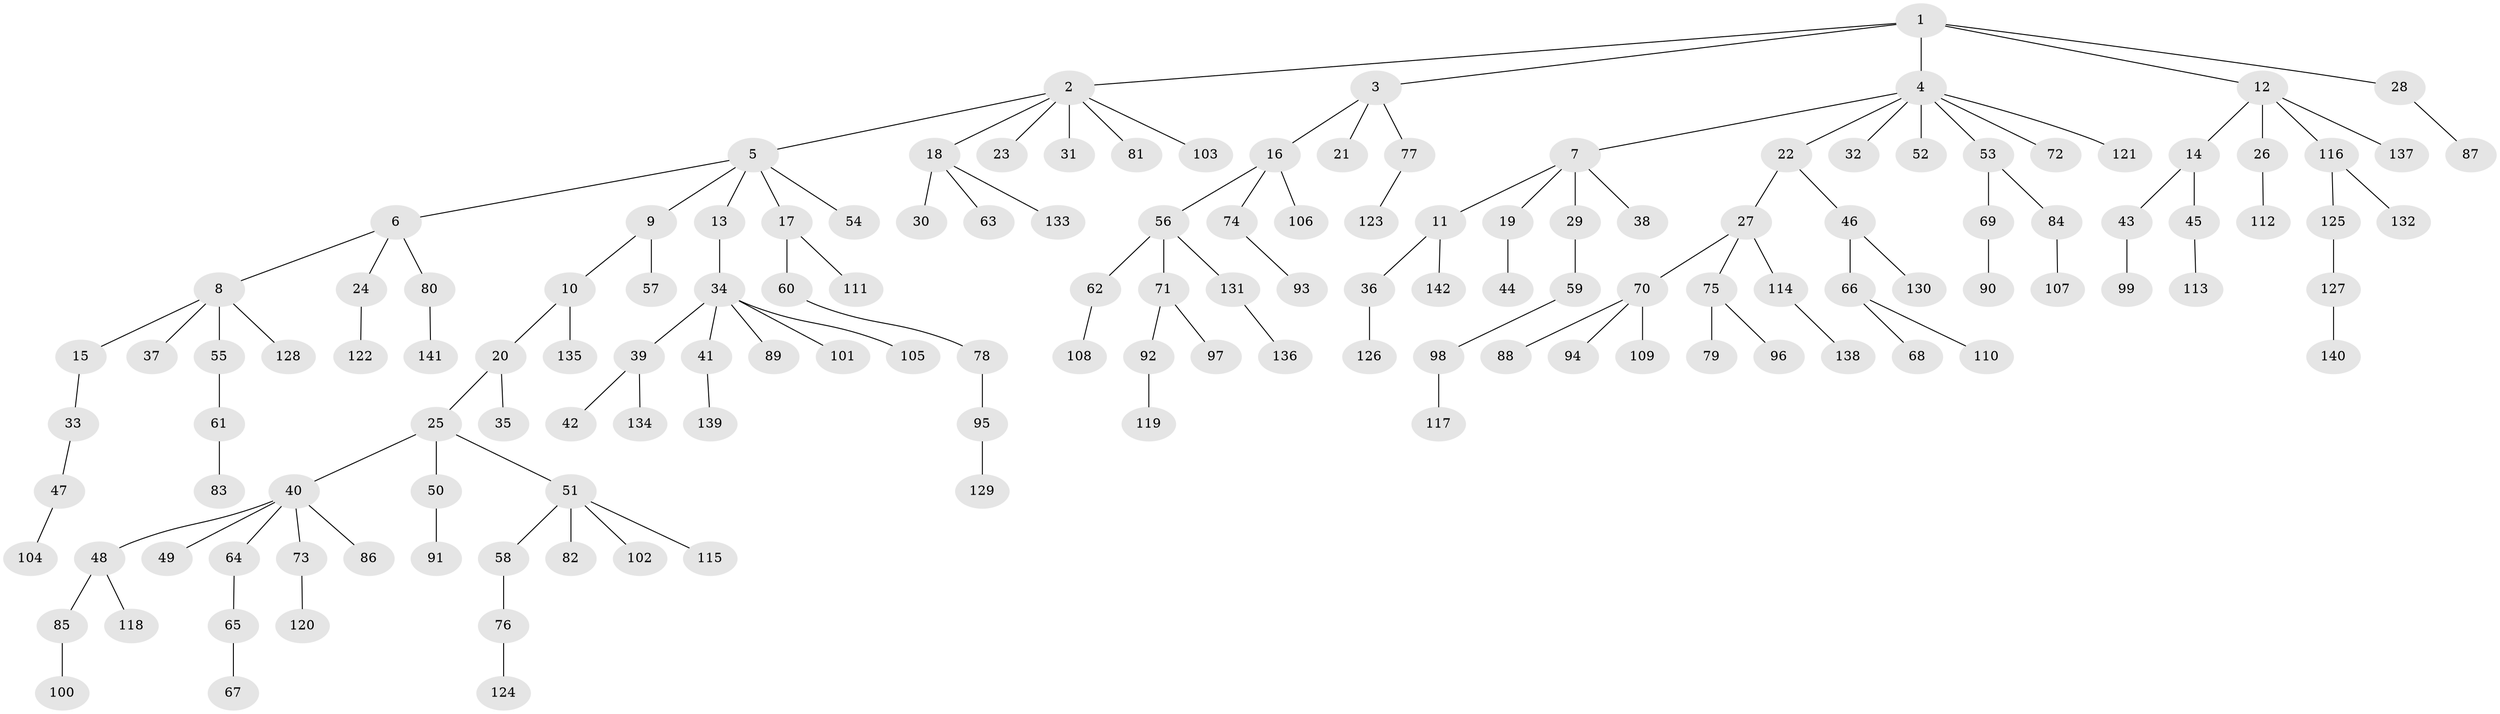 // coarse degree distribution, {1: 0.8392857142857143, 2: 0.14285714285714285, 47: 0.017857142857142856}
// Generated by graph-tools (version 1.1) at 2025/56/03/04/25 21:56:43]
// undirected, 142 vertices, 141 edges
graph export_dot {
graph [start="1"]
  node [color=gray90,style=filled];
  1;
  2;
  3;
  4;
  5;
  6;
  7;
  8;
  9;
  10;
  11;
  12;
  13;
  14;
  15;
  16;
  17;
  18;
  19;
  20;
  21;
  22;
  23;
  24;
  25;
  26;
  27;
  28;
  29;
  30;
  31;
  32;
  33;
  34;
  35;
  36;
  37;
  38;
  39;
  40;
  41;
  42;
  43;
  44;
  45;
  46;
  47;
  48;
  49;
  50;
  51;
  52;
  53;
  54;
  55;
  56;
  57;
  58;
  59;
  60;
  61;
  62;
  63;
  64;
  65;
  66;
  67;
  68;
  69;
  70;
  71;
  72;
  73;
  74;
  75;
  76;
  77;
  78;
  79;
  80;
  81;
  82;
  83;
  84;
  85;
  86;
  87;
  88;
  89;
  90;
  91;
  92;
  93;
  94;
  95;
  96;
  97;
  98;
  99;
  100;
  101;
  102;
  103;
  104;
  105;
  106;
  107;
  108;
  109;
  110;
  111;
  112;
  113;
  114;
  115;
  116;
  117;
  118;
  119;
  120;
  121;
  122;
  123;
  124;
  125;
  126;
  127;
  128;
  129;
  130;
  131;
  132;
  133;
  134;
  135;
  136;
  137;
  138;
  139;
  140;
  141;
  142;
  1 -- 2;
  1 -- 3;
  1 -- 4;
  1 -- 12;
  1 -- 28;
  2 -- 5;
  2 -- 18;
  2 -- 23;
  2 -- 31;
  2 -- 81;
  2 -- 103;
  3 -- 16;
  3 -- 21;
  3 -- 77;
  4 -- 7;
  4 -- 22;
  4 -- 32;
  4 -- 52;
  4 -- 53;
  4 -- 72;
  4 -- 121;
  5 -- 6;
  5 -- 9;
  5 -- 13;
  5 -- 17;
  5 -- 54;
  6 -- 8;
  6 -- 24;
  6 -- 80;
  7 -- 11;
  7 -- 19;
  7 -- 29;
  7 -- 38;
  8 -- 15;
  8 -- 37;
  8 -- 55;
  8 -- 128;
  9 -- 10;
  9 -- 57;
  10 -- 20;
  10 -- 135;
  11 -- 36;
  11 -- 142;
  12 -- 14;
  12 -- 26;
  12 -- 116;
  12 -- 137;
  13 -- 34;
  14 -- 43;
  14 -- 45;
  15 -- 33;
  16 -- 56;
  16 -- 74;
  16 -- 106;
  17 -- 60;
  17 -- 111;
  18 -- 30;
  18 -- 63;
  18 -- 133;
  19 -- 44;
  20 -- 25;
  20 -- 35;
  22 -- 27;
  22 -- 46;
  24 -- 122;
  25 -- 40;
  25 -- 50;
  25 -- 51;
  26 -- 112;
  27 -- 70;
  27 -- 75;
  27 -- 114;
  28 -- 87;
  29 -- 59;
  33 -- 47;
  34 -- 39;
  34 -- 41;
  34 -- 89;
  34 -- 101;
  34 -- 105;
  36 -- 126;
  39 -- 42;
  39 -- 134;
  40 -- 48;
  40 -- 49;
  40 -- 64;
  40 -- 73;
  40 -- 86;
  41 -- 139;
  43 -- 99;
  45 -- 113;
  46 -- 66;
  46 -- 130;
  47 -- 104;
  48 -- 85;
  48 -- 118;
  50 -- 91;
  51 -- 58;
  51 -- 82;
  51 -- 102;
  51 -- 115;
  53 -- 69;
  53 -- 84;
  55 -- 61;
  56 -- 62;
  56 -- 71;
  56 -- 131;
  58 -- 76;
  59 -- 98;
  60 -- 78;
  61 -- 83;
  62 -- 108;
  64 -- 65;
  65 -- 67;
  66 -- 68;
  66 -- 110;
  69 -- 90;
  70 -- 88;
  70 -- 94;
  70 -- 109;
  71 -- 92;
  71 -- 97;
  73 -- 120;
  74 -- 93;
  75 -- 79;
  75 -- 96;
  76 -- 124;
  77 -- 123;
  78 -- 95;
  80 -- 141;
  84 -- 107;
  85 -- 100;
  92 -- 119;
  95 -- 129;
  98 -- 117;
  114 -- 138;
  116 -- 125;
  116 -- 132;
  125 -- 127;
  127 -- 140;
  131 -- 136;
}
